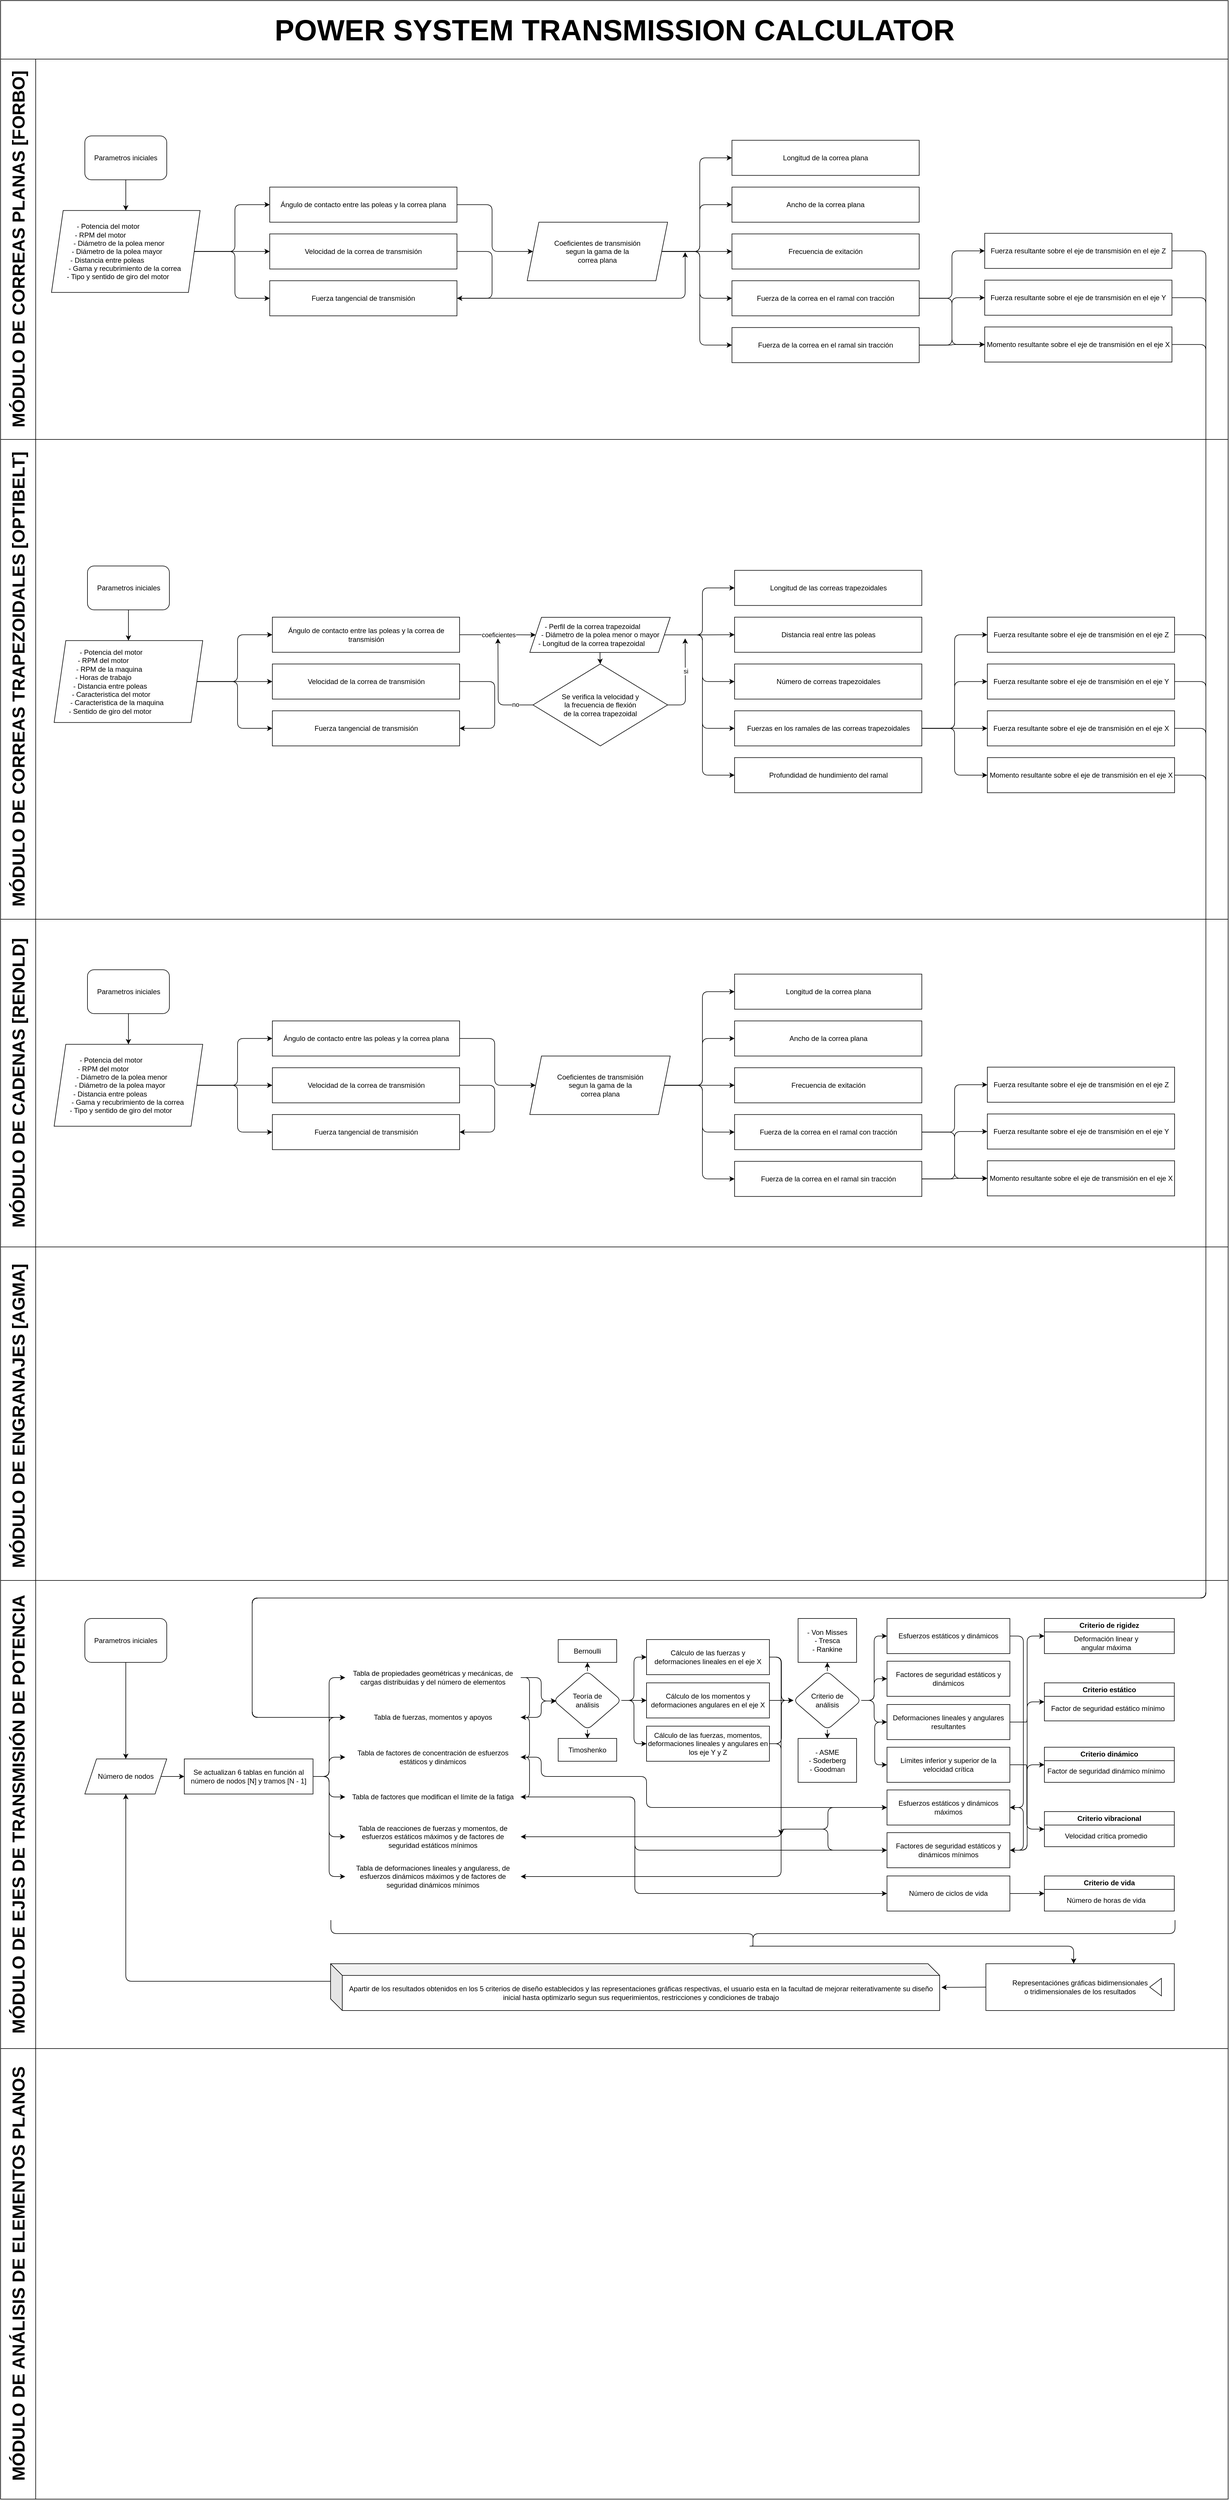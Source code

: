 <mxfile>
    <diagram id="_k8TURm8gIdta8wLQPci" name="Page-1">
        <mxGraphModel dx="1849" dy="1540" grid="1" gridSize="10" guides="1" tooltips="1" connect="1" arrows="1" fold="1" page="0" pageScale="1" pageWidth="583" pageHeight="413" math="0" shadow="0">
            <root>
                <mxCell id="0"/>
                <mxCell id="1" parent="0"/>
                <mxCell id="142" value="POWER SYSTEM TRANSMISSION CALCULATOR" style="swimlane;childLayout=stackLayout;resizeParent=1;resizeParentMax=0;horizontal=1;startSize=100;horizontalStack=0;html=1;fontSize=50;" parent="1" vertex="1">
                    <mxGeometry x="40" y="-280" width="2098" height="4270" as="geometry"/>
                </mxCell>
                <mxCell id="147" value="MÓDULO DE CORREAS PLANAS [FORBO]" style="swimlane;startSize=60;horizontal=0;html=1;fontSize=30;" parent="142" vertex="1">
                    <mxGeometry y="100" width="2098" height="650" as="geometry"/>
                </mxCell>
                <mxCell id="281" value="" style="group" vertex="1" connectable="0" parent="147">
                    <mxGeometry x="87" y="131.25" width="1915" height="387.5" as="geometry"/>
                </mxCell>
                <mxCell id="151" value="Parametros iniciales" style="rounded=1;whiteSpace=wrap;html=1;comic=0;" parent="281" vertex="1">
                    <mxGeometry x="57" width="140" height="75" as="geometry"/>
                </mxCell>
                <mxCell id="152" value="&lt;div style=&quot;&quot;&gt;&lt;span style=&quot;background-color: initial;&quot;&gt;- Potencia del motor&amp;nbsp; &amp;nbsp; &amp;nbsp; &amp;nbsp; &amp;nbsp; &amp;nbsp; &amp;nbsp; &amp;nbsp; &amp;nbsp;&amp;nbsp;&lt;/span&gt;&lt;/div&gt;&lt;div style=&quot;&quot;&gt;&lt;span style=&quot;background-color: initial;&quot;&gt;- RPM del motor&amp;nbsp; &amp;nbsp; &amp;nbsp; &amp;nbsp; &amp;nbsp; &amp;nbsp; &amp;nbsp; &amp;nbsp; &amp;nbsp; &amp;nbsp; &amp;nbsp; &amp;nbsp; &amp;nbsp;&amp;nbsp;&lt;/span&gt;&lt;/div&gt;&lt;div style=&quot;&quot;&gt;&lt;span style=&quot;background-color: initial;&quot;&gt;- Diámetro de la polea menor&amp;nbsp; &amp;nbsp; &amp;nbsp; &amp;nbsp;&lt;/span&gt;&lt;/div&gt;&lt;div style=&quot;&quot;&gt;&lt;span style=&quot;background-color: initial;&quot;&gt;- Diámetro de la polea mayor&amp;nbsp; &amp;nbsp; &amp;nbsp; &amp;nbsp; &amp;nbsp;&lt;/span&gt;&lt;/div&gt;&lt;div style=&quot;&quot;&gt;&lt;span style=&quot;background-color: initial;&quot;&gt;- Distancia entre poleas&amp;nbsp; &amp;nbsp; &amp;nbsp; &amp;nbsp; &amp;nbsp; &amp;nbsp; &amp;nbsp; &amp;nbsp; &amp;nbsp; &amp;nbsp;&lt;/span&gt;&lt;/div&gt;&lt;div style=&quot;&quot;&gt;- Gama y recubrimiento de la correa&amp;nbsp;&lt;/div&gt;&lt;div style=&quot;&quot;&gt;- Tipo y sentido de giro del motor&amp;nbsp; &amp;nbsp; &amp;nbsp; &amp;nbsp;&amp;nbsp;&lt;/div&gt;" style="shape=parallelogram;perimeter=parallelogramPerimeter;whiteSpace=wrap;html=1;fixedSize=1;align=center;" parent="281" vertex="1">
                    <mxGeometry y="127.5" width="254" height="140" as="geometry"/>
                </mxCell>
                <mxCell id="176" style="edgeStyle=none;html=1;entryX=0.5;entryY=0;entryDx=0;entryDy=0;" edge="1" parent="281" source="151" target="152">
                    <mxGeometry relative="1" as="geometry"/>
                </mxCell>
                <mxCell id="153" value="Ángulo de contacto entre las poleas y la correa plana" style="rounded=0;whiteSpace=wrap;html=1;" vertex="1" parent="281">
                    <mxGeometry x="373" y="87.5" width="320" height="60" as="geometry"/>
                </mxCell>
                <mxCell id="179" style="edgeStyle=orthogonalEdgeStyle;html=1;exitX=1;exitY=0.5;exitDx=0;exitDy=0;entryX=0;entryY=0.5;entryDx=0;entryDy=0;" edge="1" parent="281" source="152" target="153">
                    <mxGeometry relative="1" as="geometry"/>
                </mxCell>
                <mxCell id="154" value="Velocidad de la correa de transmisión" style="rounded=0;whiteSpace=wrap;html=1;" vertex="1" parent="281">
                    <mxGeometry x="373" y="167.5" width="320" height="60" as="geometry"/>
                </mxCell>
                <mxCell id="177" style="edgeStyle=none;html=1;exitX=1;exitY=0.5;exitDx=0;exitDy=0;entryX=0;entryY=0.5;entryDx=0;entryDy=0;" edge="1" parent="281" source="152" target="154">
                    <mxGeometry relative="1" as="geometry"/>
                </mxCell>
                <mxCell id="155" value="Fuerza tangencial de transmisión" style="rounded=0;whiteSpace=wrap;html=1;" vertex="1" parent="281">
                    <mxGeometry x="373" y="247.5" width="320" height="60" as="geometry"/>
                </mxCell>
                <mxCell id="180" style="edgeStyle=orthogonalEdgeStyle;html=1;exitX=1;exitY=0.5;exitDx=0;exitDy=0;entryX=0;entryY=0.5;entryDx=0;entryDy=0;" edge="1" parent="281" source="152" target="155">
                    <mxGeometry relative="1" as="geometry"/>
                </mxCell>
                <mxCell id="188" style="edgeStyle=orthogonalEdgeStyle;html=1;exitX=1;exitY=0.5;exitDx=0;exitDy=0;entryX=1;entryY=0.5;entryDx=0;entryDy=0;" edge="1" parent="281" source="154" target="155">
                    <mxGeometry relative="1" as="geometry">
                        <Array as="points">
                            <mxPoint x="753" y="197.5"/>
                            <mxPoint x="753" y="277.5"/>
                        </Array>
                    </mxGeometry>
                </mxCell>
                <mxCell id="157" value="Coeficientes de transmisión&lt;br&gt;segun la gama de la &lt;br&gt;correa plana" style="shape=parallelogram;perimeter=parallelogramPerimeter;whiteSpace=wrap;html=1;fixedSize=1;" vertex="1" parent="281">
                    <mxGeometry x="813" y="147.5" width="240" height="100" as="geometry"/>
                </mxCell>
                <mxCell id="187" style="edgeStyle=orthogonalEdgeStyle;html=1;exitX=1;exitY=0.5;exitDx=0;exitDy=0;entryX=0;entryY=0.5;entryDx=0;entryDy=0;" edge="1" parent="281" source="153" target="157">
                    <mxGeometry relative="1" as="geometry"/>
                </mxCell>
                <mxCell id="158" value="Longitud de la correa plana" style="rounded=0;whiteSpace=wrap;html=1;" vertex="1" parent="281">
                    <mxGeometry x="1163" y="7.5" width="320" height="60" as="geometry"/>
                </mxCell>
                <mxCell id="182" style="edgeStyle=orthogonalEdgeStyle;html=1;exitX=1;exitY=0.5;exitDx=0;exitDy=0;entryX=0;entryY=0.5;entryDx=0;entryDy=0;" edge="1" parent="281" source="157" target="158">
                    <mxGeometry relative="1" as="geometry"/>
                </mxCell>
                <mxCell id="159" value="Ancho de la correa plana" style="rounded=0;whiteSpace=wrap;html=1;" vertex="1" parent="281">
                    <mxGeometry x="1163" y="87.5" width="320" height="60" as="geometry"/>
                </mxCell>
                <mxCell id="184" style="edgeStyle=orthogonalEdgeStyle;html=1;exitX=1;exitY=0.5;exitDx=0;exitDy=0;entryX=0;entryY=0.5;entryDx=0;entryDy=0;" edge="1" parent="281" source="157" target="159">
                    <mxGeometry relative="1" as="geometry"/>
                </mxCell>
                <mxCell id="169" value="Frecuencia de exitación" style="rounded=0;whiteSpace=wrap;html=1;" vertex="1" parent="281">
                    <mxGeometry x="1163" y="167.5" width="320" height="60" as="geometry"/>
                </mxCell>
                <mxCell id="186" style="edgeStyle=orthogonalEdgeStyle;html=1;exitX=1;exitY=0.5;exitDx=0;exitDy=0;entryX=0;entryY=0.5;entryDx=0;entryDy=0;" edge="1" parent="281" source="157" target="169">
                    <mxGeometry relative="1" as="geometry"/>
                </mxCell>
                <mxCell id="170" value="Fuerza de la correa en el ramal con tracción" style="rounded=0;whiteSpace=wrap;html=1;" vertex="1" parent="281">
                    <mxGeometry x="1163" y="247.5" width="320" height="60" as="geometry"/>
                </mxCell>
                <mxCell id="185" style="edgeStyle=orthogonalEdgeStyle;html=1;exitX=1;exitY=0.5;exitDx=0;exitDy=0;entryX=0;entryY=0.5;entryDx=0;entryDy=0;" edge="1" parent="281" source="157" target="170">
                    <mxGeometry relative="1" as="geometry"/>
                </mxCell>
                <mxCell id="171" value="Fuerza de la correa en el ramal sin tracción" style="rounded=0;whiteSpace=wrap;html=1;" vertex="1" parent="281">
                    <mxGeometry x="1163" y="327.5" width="320" height="60" as="geometry"/>
                </mxCell>
                <mxCell id="183" style="edgeStyle=orthogonalEdgeStyle;html=1;exitX=1;exitY=0.5;exitDx=0;exitDy=0;entryX=0;entryY=0.5;entryDx=0;entryDy=0;" edge="1" parent="281" source="157" target="171">
                    <mxGeometry relative="1" as="geometry"/>
                </mxCell>
                <mxCell id="172" value="Fuerza resultante sobre el eje de transmisión en el eje Z" style="rounded=0;whiteSpace=wrap;html=1;" vertex="1" parent="281">
                    <mxGeometry x="1595" y="166.5" width="320" height="60" as="geometry"/>
                </mxCell>
                <mxCell id="190" style="edgeStyle=orthogonalEdgeStyle;html=1;exitX=1;exitY=0.5;exitDx=0;exitDy=0;entryX=0;entryY=0.5;entryDx=0;entryDy=0;" edge="1" parent="281" source="170" target="172">
                    <mxGeometry relative="1" as="geometry"/>
                </mxCell>
                <mxCell id="173" value="Fuerza resultante sobre el eje de transmisión en el eje Y" style="rounded=0;whiteSpace=wrap;html=1;" vertex="1" parent="281">
                    <mxGeometry x="1595" y="246.5" width="320" height="60" as="geometry"/>
                </mxCell>
                <mxCell id="191" style="edgeStyle=orthogonalEdgeStyle;html=1;exitX=1;exitY=0.5;exitDx=0;exitDy=0;entryX=0;entryY=0.5;entryDx=0;entryDy=0;" edge="1" parent="281" source="171" target="173">
                    <mxGeometry relative="1" as="geometry"/>
                </mxCell>
                <mxCell id="174" value="Momento resultante sobre el eje de transmisión en el eje X" style="rounded=0;whiteSpace=wrap;html=1;" vertex="1" parent="281">
                    <mxGeometry x="1595" y="326.5" width="320" height="60" as="geometry"/>
                </mxCell>
                <mxCell id="196" style="edgeStyle=orthogonalEdgeStyle;html=1;exitX=1;exitY=0.5;exitDx=0;exitDy=0;entryX=0;entryY=0.5;entryDx=0;entryDy=0;" edge="1" parent="281" source="170" target="174">
                    <mxGeometry relative="1" as="geometry"/>
                </mxCell>
                <mxCell id="197" style="edgeStyle=orthogonalEdgeStyle;html=1;exitX=1;exitY=0.5;exitDx=0;exitDy=0;entryX=0;entryY=0.5;entryDx=0;entryDy=0;" edge="1" parent="281" source="171" target="174">
                    <mxGeometry relative="1" as="geometry"/>
                </mxCell>
                <mxCell id="146" value="MÓDULO DE CORREAS TRAPEZOIDALES [OPTIBELT]" style="swimlane;startSize=60;horizontal=0;html=1;fontSize=30;" parent="142" vertex="1">
                    <mxGeometry y="750" width="2098" height="820" as="geometry"/>
                </mxCell>
                <mxCell id="232" value="Parametros iniciales" style="rounded=1;whiteSpace=wrap;html=1;comic=0;" vertex="1" parent="146">
                    <mxGeometry x="148.5" y="216.25" width="140" height="75" as="geometry"/>
                </mxCell>
                <mxCell id="233" value="&lt;div style=&quot;&quot;&gt;&lt;span style=&quot;background-color: initial;&quot;&gt;- Potencia del motor&amp;nbsp; &amp;nbsp; &amp;nbsp; &amp;nbsp; &amp;nbsp; &amp;nbsp; &amp;nbsp; &amp;nbsp; &amp;nbsp;&amp;nbsp;&lt;/span&gt;&lt;/div&gt;&lt;div style=&quot;&quot;&gt;&lt;span style=&quot;background-color: initial;&quot;&gt;- RPM del motor&amp;nbsp; &amp;nbsp; &amp;nbsp; &amp;nbsp; &amp;nbsp; &amp;nbsp; &amp;nbsp; &amp;nbsp; &amp;nbsp; &amp;nbsp; &amp;nbsp; &amp;nbsp; &amp;nbsp;&amp;nbsp;&lt;/span&gt;&lt;/div&gt;&lt;div style=&quot;&quot;&gt;&lt;span style=&quot;background-color: initial;&quot;&gt;- RPM de la maquina&amp;nbsp; &amp;nbsp; &amp;nbsp; &amp;nbsp; &amp;nbsp; &amp;nbsp; &amp;nbsp; &amp;nbsp; &amp;nbsp; &amp;nbsp;&amp;nbsp;&lt;/span&gt;&lt;/div&gt;&lt;div style=&quot;&quot;&gt;&lt;span style=&quot;background-color: initial;&quot;&gt;- Horas de trabajo&amp;nbsp; &amp;nbsp; &amp;nbsp; &amp;nbsp; &amp;nbsp; &amp;nbsp; &amp;nbsp; &amp;nbsp; &amp;nbsp; &amp;nbsp; &amp;nbsp; &amp;nbsp; &amp;nbsp;&amp;nbsp;&lt;/span&gt;&lt;/div&gt;&lt;div style=&quot;&quot;&gt;&lt;span style=&quot;background-color: initial;&quot;&gt;- Distancia entre poleas&amp;nbsp; &amp;nbsp; &amp;nbsp; &amp;nbsp; &amp;nbsp; &amp;nbsp; &amp;nbsp; &amp;nbsp; &amp;nbsp; &amp;nbsp;&lt;/span&gt;&lt;/div&gt;- Caracteristica del motor&lt;span style=&quot;background-color: initial;&quot;&gt;&amp;nbsp; &amp;nbsp; &amp;nbsp; &amp;nbsp; &amp;nbsp; &amp;nbsp; &amp;nbsp; &amp;nbsp; &amp;nbsp;&amp;nbsp;&lt;/span&gt;&lt;br&gt;&lt;div style=&quot;&quot;&gt;- Caracteristica de la maquina&amp;nbsp; &amp;nbsp; &amp;nbsp; &amp;nbsp; &amp;nbsp; &amp;nbsp;&amp;nbsp;&lt;/div&gt;&lt;div style=&quot;&quot;&gt;- Sentido de giro del motor&amp;nbsp; &amp;nbsp; &amp;nbsp; &amp;nbsp; &amp;nbsp; &amp;nbsp; &amp;nbsp; &amp;nbsp; &amp;nbsp; &amp;nbsp;&lt;/div&gt;" style="shape=parallelogram;perimeter=parallelogramPerimeter;whiteSpace=wrap;html=1;fixedSize=1;align=center;" vertex="1" parent="146">
                    <mxGeometry x="91.5" y="343.75" width="254" height="140" as="geometry"/>
                </mxCell>
                <mxCell id="234" style="edgeStyle=none;html=1;entryX=0.5;entryY=0;entryDx=0;entryDy=0;" edge="1" parent="146" source="232" target="233">
                    <mxGeometry relative="1" as="geometry"/>
                </mxCell>
                <mxCell id="235" value="Ángulo de contacto entre las poleas y la correa de transmisión" style="rounded=0;whiteSpace=wrap;html=1;" vertex="1" parent="146">
                    <mxGeometry x="464.5" y="303.75" width="320" height="60" as="geometry"/>
                </mxCell>
                <mxCell id="236" style="edgeStyle=orthogonalEdgeStyle;html=1;exitX=1;exitY=0.5;exitDx=0;exitDy=0;entryX=0;entryY=0.5;entryDx=0;entryDy=0;" edge="1" parent="146" source="233" target="235">
                    <mxGeometry relative="1" as="geometry"/>
                </mxCell>
                <mxCell id="237" value="Velocidad de la correa de transmisión" style="rounded=0;whiteSpace=wrap;html=1;" vertex="1" parent="146">
                    <mxGeometry x="464.5" y="383.75" width="320" height="60" as="geometry"/>
                </mxCell>
                <mxCell id="238" style="edgeStyle=none;html=1;exitX=1;exitY=0.5;exitDx=0;exitDy=0;entryX=0;entryY=0.5;entryDx=0;entryDy=0;" edge="1" parent="146" source="233" target="237">
                    <mxGeometry relative="1" as="geometry"/>
                </mxCell>
                <mxCell id="239" value="Fuerza tangencial de transmisión" style="rounded=0;whiteSpace=wrap;html=1;" vertex="1" parent="146">
                    <mxGeometry x="464.5" y="463.75" width="320" height="60" as="geometry"/>
                </mxCell>
                <mxCell id="240" style="edgeStyle=orthogonalEdgeStyle;html=1;exitX=1;exitY=0.5;exitDx=0;exitDy=0;entryX=0;entryY=0.5;entryDx=0;entryDy=0;" edge="1" parent="146" source="233" target="239">
                    <mxGeometry relative="1" as="geometry"/>
                </mxCell>
                <mxCell id="241" style="edgeStyle=orthogonalEdgeStyle;html=1;exitX=1;exitY=0.5;exitDx=0;exitDy=0;entryX=1;entryY=0.5;entryDx=0;entryDy=0;" edge="1" parent="146" source="237" target="239">
                    <mxGeometry relative="1" as="geometry">
                        <Array as="points">
                            <mxPoint x="844.5" y="413.75"/>
                            <mxPoint x="844.5" y="493.75"/>
                        </Array>
                    </mxGeometry>
                </mxCell>
                <mxCell id="268" style="edgeStyle=orthogonalEdgeStyle;html=1;" edge="1" parent="146" source="242" target="267">
                    <mxGeometry relative="1" as="geometry"/>
                </mxCell>
                <mxCell id="242" value="- Perfil de la correa trapezoidal&amp;nbsp; &amp;nbsp; &amp;nbsp; &amp;nbsp;&amp;nbsp;&lt;br&gt;- Diámetro de la polea menor o mayor&lt;br&gt;- Longitud de la correa trapezoidal&amp;nbsp; &amp;nbsp; &amp;nbsp; &amp;nbsp; &amp;nbsp;" style="shape=parallelogram;perimeter=parallelogramPerimeter;whiteSpace=wrap;html=1;fixedSize=1;" vertex="1" parent="146">
                    <mxGeometry x="904.5" y="304" width="240" height="60" as="geometry"/>
                </mxCell>
                <mxCell id="243" style="edgeStyle=orthogonalEdgeStyle;html=1;exitX=1;exitY=0.5;exitDx=0;exitDy=0;entryX=0;entryY=0.5;entryDx=0;entryDy=0;" edge="1" parent="146" source="235" target="242">
                    <mxGeometry relative="1" as="geometry"/>
                </mxCell>
                <mxCell id="263" value="coeficientes" style="edgeLabel;html=1;align=center;verticalAlign=middle;resizable=0;points=[];" vertex="1" connectable="0" parent="243">
                    <mxGeometry x="-0.154" relative="1" as="geometry">
                        <mxPoint x="11" as="offset"/>
                    </mxGeometry>
                </mxCell>
                <mxCell id="244" value="Longitud de las correas trapezoidales" style="rounded=0;whiteSpace=wrap;html=1;" vertex="1" parent="146">
                    <mxGeometry x="1254.5" y="223.75" width="320" height="60" as="geometry"/>
                </mxCell>
                <mxCell id="245" style="edgeStyle=orthogonalEdgeStyle;html=1;exitX=1;exitY=0.5;exitDx=0;exitDy=0;entryX=0;entryY=0.5;entryDx=0;entryDy=0;" edge="1" parent="146" source="242" target="244">
                    <mxGeometry relative="1" as="geometry"/>
                </mxCell>
                <mxCell id="246" value="Distancia real entre las poleas" style="rounded=0;whiteSpace=wrap;html=1;" vertex="1" parent="146">
                    <mxGeometry x="1254.5" y="303.75" width="320" height="60" as="geometry"/>
                </mxCell>
                <mxCell id="247" style="edgeStyle=orthogonalEdgeStyle;html=1;exitX=1;exitY=0.5;exitDx=0;exitDy=0;entryX=0;entryY=0.5;entryDx=0;entryDy=0;" edge="1" parent="146" source="242" target="246">
                    <mxGeometry relative="1" as="geometry"/>
                </mxCell>
                <mxCell id="248" value="Número de correas trapezoidales" style="rounded=0;whiteSpace=wrap;html=1;" vertex="1" parent="146">
                    <mxGeometry x="1254.5" y="383.75" width="320" height="60" as="geometry"/>
                </mxCell>
                <mxCell id="249" style="edgeStyle=orthogonalEdgeStyle;html=1;exitX=1;exitY=0.5;exitDx=0;exitDy=0;entryX=0;entryY=0.5;entryDx=0;entryDy=0;" edge="1" parent="146" source="242" target="248">
                    <mxGeometry relative="1" as="geometry"/>
                </mxCell>
                <mxCell id="250" style="edgeStyle=orthogonalEdgeStyle;html=1;exitX=1;exitY=0.5;exitDx=0;exitDy=0;entryX=0;entryY=0.5;entryDx=0;entryDy=0;" edge="1" parent="146" source="251" target="260">
                    <mxGeometry relative="1" as="geometry"/>
                </mxCell>
                <mxCell id="275" style="edgeStyle=orthogonalEdgeStyle;html=1;entryX=0;entryY=0.5;entryDx=0;entryDy=0;" edge="1" parent="146" source="251" target="258">
                    <mxGeometry relative="1" as="geometry"/>
                </mxCell>
                <mxCell id="276" style="edgeStyle=orthogonalEdgeStyle;html=1;entryX=0;entryY=0.5;entryDx=0;entryDy=0;" edge="1" parent="146" source="251" target="274">
                    <mxGeometry relative="1" as="geometry"/>
                </mxCell>
                <mxCell id="251" value="Fuerzas en los ramales de las correas trapezoidales" style="rounded=0;whiteSpace=wrap;html=1;" vertex="1" parent="146">
                    <mxGeometry x="1254.5" y="463.75" width="320" height="60" as="geometry"/>
                </mxCell>
                <mxCell id="252" style="edgeStyle=orthogonalEdgeStyle;html=1;exitX=1;exitY=0.5;exitDx=0;exitDy=0;entryX=0;entryY=0.5;entryDx=0;entryDy=0;" edge="1" parent="146" source="242" target="251">
                    <mxGeometry relative="1" as="geometry"/>
                </mxCell>
                <mxCell id="254" value="Profundidad de hundimiento del ramal" style="rounded=0;whiteSpace=wrap;html=1;" vertex="1" parent="146">
                    <mxGeometry x="1254.5" y="543.75" width="320" height="60" as="geometry"/>
                </mxCell>
                <mxCell id="255" style="edgeStyle=orthogonalEdgeStyle;html=1;exitX=1;exitY=0.5;exitDx=0;exitDy=0;entryX=0;entryY=0.5;entryDx=0;entryDy=0;" edge="1" parent="146" source="242" target="254">
                    <mxGeometry relative="1" as="geometry"/>
                </mxCell>
                <mxCell id="256" value="Fuerza resultante sobre el eje de transmisión en el eje Z" style="rounded=0;whiteSpace=wrap;html=1;" vertex="1" parent="146">
                    <mxGeometry x="1686.5" y="303.75" width="320" height="60" as="geometry"/>
                </mxCell>
                <mxCell id="257" style="edgeStyle=orthogonalEdgeStyle;html=1;exitX=1;exitY=0.5;exitDx=0;exitDy=0;entryX=0;entryY=0.5;entryDx=0;entryDy=0;" edge="1" parent="146" source="251" target="256">
                    <mxGeometry relative="1" as="geometry"/>
                </mxCell>
                <mxCell id="258" value="Fuerza resultante sobre el eje de transmisión en el eje Y" style="rounded=0;whiteSpace=wrap;html=1;" vertex="1" parent="146">
                    <mxGeometry x="1686.5" y="383.75" width="320" height="60" as="geometry"/>
                </mxCell>
                <mxCell id="260" value="Fuerza resultante sobre el eje de transmisión en el eje X" style="rounded=0;whiteSpace=wrap;html=1;" vertex="1" parent="146">
                    <mxGeometry x="1686.5" y="463.75" width="320" height="60" as="geometry"/>
                </mxCell>
                <mxCell id="267" value="Se verifica la velocidad y&lt;br&gt;la frecuencia de flexión &lt;br&gt;de la correa trapezoidal" style="rhombus;whiteSpace=wrap;html=1;" vertex="1" parent="146">
                    <mxGeometry x="910" y="383.75" width="230" height="140" as="geometry"/>
                </mxCell>
                <mxCell id="274" value="Momento resultante sobre el eje de transmisión en el eje X" style="rounded=0;whiteSpace=wrap;html=1;" vertex="1" parent="146">
                    <mxGeometry x="1686.5" y="543.75" width="320" height="60" as="geometry"/>
                </mxCell>
                <mxCell id="145" value="MÓDULO DE CADENAS [RENOLD]" style="swimlane;startSize=60;horizontal=0;html=1;fontSize=30;" parent="142" vertex="1">
                    <mxGeometry y="1570" width="2098" height="560" as="geometry"/>
                </mxCell>
                <mxCell id="282" value="" style="group" vertex="1" connectable="0" parent="145">
                    <mxGeometry x="91.5" y="86.25" width="1915" height="387.5" as="geometry"/>
                </mxCell>
                <mxCell id="283" value="Parametros iniciales" style="rounded=1;whiteSpace=wrap;html=1;comic=0;" vertex="1" parent="282">
                    <mxGeometry x="57" width="140" height="75" as="geometry"/>
                </mxCell>
                <mxCell id="284" value="&lt;div style=&quot;&quot;&gt;&lt;span style=&quot;background-color: initial;&quot;&gt;- Potencia del motor&amp;nbsp; &amp;nbsp; &amp;nbsp; &amp;nbsp; &amp;nbsp; &amp;nbsp; &amp;nbsp; &amp;nbsp; &amp;nbsp;&amp;nbsp;&lt;/span&gt;&lt;/div&gt;&lt;div style=&quot;&quot;&gt;&lt;span style=&quot;background-color: initial;&quot;&gt;- RPM del motor&amp;nbsp; &amp;nbsp; &amp;nbsp; &amp;nbsp; &amp;nbsp; &amp;nbsp; &amp;nbsp; &amp;nbsp; &amp;nbsp; &amp;nbsp; &amp;nbsp; &amp;nbsp; &amp;nbsp;&amp;nbsp;&lt;/span&gt;&lt;/div&gt;&lt;div style=&quot;&quot;&gt;&lt;span style=&quot;background-color: initial;&quot;&gt;- Diámetro de la polea menor&amp;nbsp; &amp;nbsp; &amp;nbsp; &amp;nbsp;&lt;/span&gt;&lt;/div&gt;&lt;div style=&quot;&quot;&gt;&lt;span style=&quot;background-color: initial;&quot;&gt;- Diámetro de la polea mayor&amp;nbsp; &amp;nbsp; &amp;nbsp; &amp;nbsp; &amp;nbsp;&lt;/span&gt;&lt;/div&gt;&lt;div style=&quot;&quot;&gt;&lt;span style=&quot;background-color: initial;&quot;&gt;- Distancia entre poleas&amp;nbsp; &amp;nbsp; &amp;nbsp; &amp;nbsp; &amp;nbsp; &amp;nbsp; &amp;nbsp; &amp;nbsp; &amp;nbsp; &amp;nbsp;&lt;/span&gt;&lt;/div&gt;&lt;div style=&quot;&quot;&gt;- Gama y recubrimiento de la correa&amp;nbsp;&lt;/div&gt;&lt;div style=&quot;&quot;&gt;- Tipo y sentido de giro del motor&amp;nbsp; &amp;nbsp; &amp;nbsp; &amp;nbsp;&amp;nbsp;&lt;/div&gt;" style="shape=parallelogram;perimeter=parallelogramPerimeter;whiteSpace=wrap;html=1;fixedSize=1;align=center;" vertex="1" parent="282">
                    <mxGeometry y="127.5" width="254" height="140" as="geometry"/>
                </mxCell>
                <mxCell id="285" style="edgeStyle=none;html=1;entryX=0.5;entryY=0;entryDx=0;entryDy=0;" edge="1" parent="282" source="283" target="284">
                    <mxGeometry relative="1" as="geometry"/>
                </mxCell>
                <mxCell id="286" value="Ángulo de contacto entre las poleas y la correa plana" style="rounded=0;whiteSpace=wrap;html=1;" vertex="1" parent="282">
                    <mxGeometry x="373" y="87.5" width="320" height="60" as="geometry"/>
                </mxCell>
                <mxCell id="287" style="edgeStyle=orthogonalEdgeStyle;html=1;exitX=1;exitY=0.5;exitDx=0;exitDy=0;entryX=0;entryY=0.5;entryDx=0;entryDy=0;" edge="1" parent="282" source="284" target="286">
                    <mxGeometry relative="1" as="geometry"/>
                </mxCell>
                <mxCell id="288" value="Velocidad de la correa de transmisión" style="rounded=0;whiteSpace=wrap;html=1;" vertex="1" parent="282">
                    <mxGeometry x="373" y="167.5" width="320" height="60" as="geometry"/>
                </mxCell>
                <mxCell id="289" style="edgeStyle=none;html=1;exitX=1;exitY=0.5;exitDx=0;exitDy=0;entryX=0;entryY=0.5;entryDx=0;entryDy=0;" edge="1" parent="282" source="284" target="288">
                    <mxGeometry relative="1" as="geometry"/>
                </mxCell>
                <mxCell id="290" value="Fuerza tangencial de transmisión" style="rounded=0;whiteSpace=wrap;html=1;" vertex="1" parent="282">
                    <mxGeometry x="373" y="247.5" width="320" height="60" as="geometry"/>
                </mxCell>
                <mxCell id="291" style="edgeStyle=orthogonalEdgeStyle;html=1;exitX=1;exitY=0.5;exitDx=0;exitDy=0;entryX=0;entryY=0.5;entryDx=0;entryDy=0;" edge="1" parent="282" source="284" target="290">
                    <mxGeometry relative="1" as="geometry"/>
                </mxCell>
                <mxCell id="292" style="edgeStyle=orthogonalEdgeStyle;html=1;exitX=1;exitY=0.5;exitDx=0;exitDy=0;entryX=1;entryY=0.5;entryDx=0;entryDy=0;" edge="1" parent="282" source="288" target="290">
                    <mxGeometry relative="1" as="geometry">
                        <Array as="points">
                            <mxPoint x="753" y="197.5"/>
                            <mxPoint x="753" y="277.5"/>
                        </Array>
                    </mxGeometry>
                </mxCell>
                <mxCell id="293" value="Coeficientes de transmisión&lt;br&gt;segun la gama de la &lt;br&gt;correa plana" style="shape=parallelogram;perimeter=parallelogramPerimeter;whiteSpace=wrap;html=1;fixedSize=1;" vertex="1" parent="282">
                    <mxGeometry x="813" y="147.5" width="240" height="100" as="geometry"/>
                </mxCell>
                <mxCell id="294" style="edgeStyle=orthogonalEdgeStyle;html=1;exitX=1;exitY=0.5;exitDx=0;exitDy=0;entryX=0;entryY=0.5;entryDx=0;entryDy=0;" edge="1" parent="282" source="286" target="293">
                    <mxGeometry relative="1" as="geometry"/>
                </mxCell>
                <mxCell id="295" value="Longitud de la correa plana" style="rounded=0;whiteSpace=wrap;html=1;" vertex="1" parent="282">
                    <mxGeometry x="1163" y="7.5" width="320" height="60" as="geometry"/>
                </mxCell>
                <mxCell id="296" style="edgeStyle=orthogonalEdgeStyle;html=1;exitX=1;exitY=0.5;exitDx=0;exitDy=0;entryX=0;entryY=0.5;entryDx=0;entryDy=0;" edge="1" parent="282" source="293" target="295">
                    <mxGeometry relative="1" as="geometry"/>
                </mxCell>
                <mxCell id="297" value="Ancho de la correa plana" style="rounded=0;whiteSpace=wrap;html=1;" vertex="1" parent="282">
                    <mxGeometry x="1163" y="87.5" width="320" height="60" as="geometry"/>
                </mxCell>
                <mxCell id="298" style="edgeStyle=orthogonalEdgeStyle;html=1;exitX=1;exitY=0.5;exitDx=0;exitDy=0;entryX=0;entryY=0.5;entryDx=0;entryDy=0;" edge="1" parent="282" source="293" target="297">
                    <mxGeometry relative="1" as="geometry"/>
                </mxCell>
                <mxCell id="299" value="Frecuencia de exitación" style="rounded=0;whiteSpace=wrap;html=1;" vertex="1" parent="282">
                    <mxGeometry x="1163" y="167.5" width="320" height="60" as="geometry"/>
                </mxCell>
                <mxCell id="300" style="edgeStyle=orthogonalEdgeStyle;html=1;exitX=1;exitY=0.5;exitDx=0;exitDy=0;entryX=0;entryY=0.5;entryDx=0;entryDy=0;" edge="1" parent="282" source="293" target="299">
                    <mxGeometry relative="1" as="geometry"/>
                </mxCell>
                <mxCell id="301" value="Fuerza de la correa en el ramal con tracción" style="rounded=0;whiteSpace=wrap;html=1;" vertex="1" parent="282">
                    <mxGeometry x="1163" y="247.5" width="320" height="60" as="geometry"/>
                </mxCell>
                <mxCell id="302" style="edgeStyle=orthogonalEdgeStyle;html=1;exitX=1;exitY=0.5;exitDx=0;exitDy=0;entryX=0;entryY=0.5;entryDx=0;entryDy=0;" edge="1" parent="282" source="293" target="301">
                    <mxGeometry relative="1" as="geometry"/>
                </mxCell>
                <mxCell id="303" value="Fuerza de la correa en el ramal sin tracción" style="rounded=0;whiteSpace=wrap;html=1;" vertex="1" parent="282">
                    <mxGeometry x="1163" y="327.5" width="320" height="60" as="geometry"/>
                </mxCell>
                <mxCell id="304" style="edgeStyle=orthogonalEdgeStyle;html=1;exitX=1;exitY=0.5;exitDx=0;exitDy=0;entryX=0;entryY=0.5;entryDx=0;entryDy=0;" edge="1" parent="282" source="293" target="303">
                    <mxGeometry relative="1" as="geometry"/>
                </mxCell>
                <mxCell id="305" value="Fuerza resultante sobre el eje de transmisión en el eje Z" style="rounded=0;whiteSpace=wrap;html=1;" vertex="1" parent="282">
                    <mxGeometry x="1595" y="166.5" width="320" height="60" as="geometry"/>
                </mxCell>
                <mxCell id="306" style="edgeStyle=orthogonalEdgeStyle;html=1;exitX=1;exitY=0.5;exitDx=0;exitDy=0;entryX=0;entryY=0.5;entryDx=0;entryDy=0;" edge="1" parent="282" source="301" target="305">
                    <mxGeometry relative="1" as="geometry"/>
                </mxCell>
                <mxCell id="307" value="Fuerza resultante sobre el eje de transmisión en el eje Y" style="rounded=0;whiteSpace=wrap;html=1;" vertex="1" parent="282">
                    <mxGeometry x="1595" y="246.5" width="320" height="60" as="geometry"/>
                </mxCell>
                <mxCell id="308" style="edgeStyle=orthogonalEdgeStyle;html=1;exitX=1;exitY=0.5;exitDx=0;exitDy=0;entryX=0;entryY=0.5;entryDx=0;entryDy=0;" edge="1" parent="282" source="303" target="307">
                    <mxGeometry relative="1" as="geometry"/>
                </mxCell>
                <mxCell id="309" value="Momento resultante sobre el eje de transmisión en el eje X" style="rounded=0;whiteSpace=wrap;html=1;" vertex="1" parent="282">
                    <mxGeometry x="1595" y="326.5" width="320" height="60" as="geometry"/>
                </mxCell>
                <mxCell id="310" style="edgeStyle=orthogonalEdgeStyle;html=1;exitX=1;exitY=0.5;exitDx=0;exitDy=0;entryX=0;entryY=0.5;entryDx=0;entryDy=0;" edge="1" parent="282" source="301" target="309">
                    <mxGeometry relative="1" as="geometry"/>
                </mxCell>
                <mxCell id="311" style="edgeStyle=orthogonalEdgeStyle;html=1;exitX=1;exitY=0.5;exitDx=0;exitDy=0;entryX=0;entryY=0.5;entryDx=0;entryDy=0;" edge="1" parent="282" source="303" target="309">
                    <mxGeometry relative="1" as="geometry"/>
                </mxCell>
                <mxCell id="144" value="MÓDULO DE ENGRANAJES [AGMA]&amp;nbsp;" style="swimlane;startSize=60;horizontal=0;html=1;fontSize=30;" parent="142" vertex="1">
                    <mxGeometry y="2130" width="2098" height="570" as="geometry"/>
                </mxCell>
                <mxCell id="143" value="MÓDULO DE EJES DE TRANSMISIÓN DE POTENCIA" style="swimlane;startSize=60;horizontal=0;html=1;fontSize=30;" parent="142" vertex="1">
                    <mxGeometry y="2700" width="2098" height="800" as="geometry"/>
                </mxCell>
                <mxCell id="2" value="Parametros iniciales" style="rounded=1;whiteSpace=wrap;html=1;comic=0;" parent="143" vertex="1">
                    <mxGeometry x="144" y="65" width="140" height="75" as="geometry"/>
                </mxCell>
                <mxCell id="3" value="Número de nodos" style="shape=parallelogram;perimeter=parallelogramPerimeter;whiteSpace=wrap;html=1;fixedSize=1;" parent="143" vertex="1">
                    <mxGeometry x="144" y="305" width="140" height="60" as="geometry"/>
                </mxCell>
                <mxCell id="19" style="edgeStyle=orthogonalEdgeStyle;html=1;exitX=0.5;exitY=1;exitDx=0;exitDy=0;entryX=0.5;entryY=0;entryDx=0;entryDy=0;strokeColor=default;" parent="143" source="2" target="3" edge="1">
                    <mxGeometry relative="1" as="geometry"/>
                </mxCell>
                <mxCell id="4" value="Se actualizan 6 tablas en función al número de nodos [N] y tramos [N - 1]" style="rounded=0;whiteSpace=wrap;html=1;" parent="143" vertex="1">
                    <mxGeometry x="314" y="305" width="220" height="60" as="geometry"/>
                </mxCell>
                <mxCell id="20" style="edgeStyle=orthogonalEdgeStyle;html=1;exitX=1;exitY=0.5;exitDx=0;exitDy=0;entryX=0;entryY=0.5;entryDx=0;entryDy=0;strokeColor=default;" parent="143" source="3" target="4" edge="1">
                    <mxGeometry relative="1" as="geometry"/>
                </mxCell>
                <mxCell id="5" value="Tabla de propiedades geométricas y mecánicas, de cargas distribuidas y del número de elementos" style="text;html=1;strokeColor=none;fillColor=none;align=center;verticalAlign=middle;whiteSpace=wrap;rounded=0;comic=0;" parent="143" vertex="1">
                    <mxGeometry x="589" y="141" width="300" height="50" as="geometry"/>
                </mxCell>
                <mxCell id="14" style="edgeStyle=orthogonalEdgeStyle;html=1;exitX=1;exitY=0.5;exitDx=0;exitDy=0;entryX=0;entryY=0.5;entryDx=0;entryDy=0;strokeColor=default;" parent="143" source="4" target="5" edge="1">
                    <mxGeometry relative="1" as="geometry"/>
                </mxCell>
                <mxCell id="6" value="Tabla de fuerzas, momentos y apoyos&lt;br&gt;" style="text;html=1;strokeColor=none;fillColor=none;align=center;verticalAlign=middle;whiteSpace=wrap;rounded=0;comic=0;" parent="143" vertex="1">
                    <mxGeometry x="589" y="209" width="300" height="50" as="geometry"/>
                </mxCell>
                <mxCell id="15" style="edgeStyle=orthogonalEdgeStyle;html=1;exitX=1;exitY=0.5;exitDx=0;exitDy=0;entryX=0;entryY=0.5;entryDx=0;entryDy=0;strokeColor=default;" parent="143" source="4" target="6" edge="1">
                    <mxGeometry relative="1" as="geometry"/>
                </mxCell>
                <mxCell id="22" style="edgeStyle=orthogonalEdgeStyle;html=1;exitX=1;exitY=0.5;exitDx=0;exitDy=0;entryX=1;entryY=0.5;entryDx=0;entryDy=0;strokeColor=default;" parent="143" source="5" target="6" edge="1">
                    <mxGeometry relative="1" as="geometry">
                        <Array as="points">
                            <mxPoint x="904" y="166"/>
                            <mxPoint x="904" y="234"/>
                        </Array>
                    </mxGeometry>
                </mxCell>
                <mxCell id="7" value="Tabla de factores de concentración de esfuerzos estáticos y dinámicos" style="text;html=1;strokeColor=none;fillColor=none;align=center;verticalAlign=middle;whiteSpace=wrap;rounded=0;comic=0;" parent="143" vertex="1">
                    <mxGeometry x="589" y="277" width="300" height="50" as="geometry"/>
                </mxCell>
                <mxCell id="16" style="edgeStyle=orthogonalEdgeStyle;html=1;exitX=1;exitY=0.5;exitDx=0;exitDy=0;entryX=0;entryY=0.5;entryDx=0;entryDy=0;strokeColor=default;" parent="143" source="4" target="7" edge="1">
                    <mxGeometry relative="1" as="geometry"/>
                </mxCell>
                <mxCell id="23" style="edgeStyle=orthogonalEdgeStyle;html=1;exitX=1;exitY=0.5;exitDx=0;exitDy=0;entryX=1;entryY=0.5;entryDx=0;entryDy=0;strokeColor=default;" parent="143" source="6" target="7" edge="1">
                    <mxGeometry relative="1" as="geometry">
                        <Array as="points">
                            <mxPoint x="904" y="234"/>
                            <mxPoint x="904" y="302"/>
                        </Array>
                    </mxGeometry>
                </mxCell>
                <mxCell id="8" value="Tabla de factores que modifican el límite de la fatiga" style="text;html=1;strokeColor=none;fillColor=none;align=center;verticalAlign=middle;whiteSpace=wrap;rounded=0;comic=0;" parent="143" vertex="1">
                    <mxGeometry x="589" y="345" width="300" height="50" as="geometry"/>
                </mxCell>
                <mxCell id="13" style="edgeStyle=orthogonalEdgeStyle;html=1;exitX=1;exitY=0.5;exitDx=0;exitDy=0;entryX=0;entryY=0.5;entryDx=0;entryDy=0;strokeColor=default;" parent="143" source="4" target="8" edge="1">
                    <mxGeometry relative="1" as="geometry"/>
                </mxCell>
                <mxCell id="27" style="edgeStyle=orthogonalEdgeStyle;html=1;exitX=1;exitY=0.5;exitDx=0;exitDy=0;entryX=1;entryY=0.5;entryDx=0;entryDy=0;strokeColor=default;" parent="143" source="7" target="8" edge="1">
                    <mxGeometry relative="1" as="geometry">
                        <Array as="points">
                            <mxPoint x="904" y="302"/>
                            <mxPoint x="904" y="370"/>
                        </Array>
                    </mxGeometry>
                </mxCell>
                <mxCell id="9" value="Tabla de reacciones de fuerzas y momentos, de esfuerzos estáticos máximos y de factores de seguridad estáticos mínimos" style="text;html=1;strokeColor=none;fillColor=none;align=center;verticalAlign=middle;whiteSpace=wrap;rounded=0;comic=0;" parent="143" vertex="1">
                    <mxGeometry x="589" y="413" width="300" height="50" as="geometry"/>
                </mxCell>
                <mxCell id="17" style="edgeStyle=orthogonalEdgeStyle;html=1;exitX=1;exitY=0.5;exitDx=0;exitDy=0;entryX=0;entryY=0.5;entryDx=0;entryDy=0;strokeColor=default;" parent="143" source="4" target="9" edge="1">
                    <mxGeometry relative="1" as="geometry"/>
                </mxCell>
                <mxCell id="10" value="Tabla de deformaciones lineales y angularess, de esfuerzos dinámicos máximos y de factores de seguridad dinámicos mínimos" style="text;html=1;strokeColor=none;fillColor=none;align=center;verticalAlign=middle;whiteSpace=wrap;rounded=0;comic=0;" parent="143" vertex="1">
                    <mxGeometry x="589" y="481" width="300" height="50" as="geometry"/>
                </mxCell>
                <mxCell id="18" style="edgeStyle=orthogonalEdgeStyle;html=1;exitX=1;exitY=0.5;exitDx=0;exitDy=0;entryX=0;entryY=0.5;entryDx=0;entryDy=0;strokeColor=default;" parent="143" source="4" target="10" edge="1">
                    <mxGeometry relative="1" as="geometry"/>
                </mxCell>
                <mxCell id="28" value="Teoría de&lt;br&gt;análisis" style="rhombus;whiteSpace=wrap;html=1;rounded=1;comic=0;" parent="143" vertex="1">
                    <mxGeometry x="945" y="155" width="116" height="100" as="geometry"/>
                </mxCell>
                <mxCell id="57" style="edgeStyle=orthogonalEdgeStyle;html=1;exitX=1;exitY=0.5;exitDx=0;exitDy=0;entryX=0.043;entryY=0.51;entryDx=0;entryDy=0;entryPerimeter=0;" parent="143" source="5" target="28" edge="1">
                    <mxGeometry relative="1" as="geometry">
                        <Array as="points">
                            <mxPoint x="924" y="166"/>
                            <mxPoint x="924" y="206"/>
                        </Array>
                    </mxGeometry>
                </mxCell>
                <mxCell id="58" style="edgeStyle=orthogonalEdgeStyle;html=1;exitX=1;exitY=0.5;exitDx=0;exitDy=0;entryX=0.039;entryY=0.51;entryDx=0;entryDy=0;entryPerimeter=0;" parent="143" source="6" target="28" edge="1">
                    <mxGeometry relative="1" as="geometry">
                        <Array as="points">
                            <mxPoint x="924" y="234"/>
                            <mxPoint x="924" y="206"/>
                        </Array>
                    </mxGeometry>
                </mxCell>
                <mxCell id="34" value="Bernoulli" style="rounded=0;whiteSpace=wrap;html=1;comic=0;" parent="143" vertex="1">
                    <mxGeometry x="953" y="101" width="100" height="39" as="geometry"/>
                </mxCell>
                <mxCell id="52" style="edgeStyle=orthogonalEdgeStyle;html=1;exitX=0.5;exitY=0;exitDx=0;exitDy=0;entryX=0.5;entryY=1;entryDx=0;entryDy=0;" parent="143" source="28" target="34" edge="1">
                    <mxGeometry relative="1" as="geometry"/>
                </mxCell>
                <mxCell id="35" value="Timoshenko" style="rounded=0;whiteSpace=wrap;html=1;comic=0;" parent="143" vertex="1">
                    <mxGeometry x="953" y="270" width="100" height="39" as="geometry"/>
                </mxCell>
                <mxCell id="36" style="edgeStyle=orthogonalEdgeStyle;html=1;exitX=0.5;exitY=1;exitDx=0;exitDy=0;entryX=0.5;entryY=0;entryDx=0;entryDy=0;strokeColor=default;" parent="143" source="28" target="35" edge="1">
                    <mxGeometry relative="1" as="geometry"/>
                </mxCell>
                <mxCell id="82" style="edgeStyle=orthogonalEdgeStyle;html=1;exitX=1;exitY=0.5;exitDx=0;exitDy=0;entryX=1;entryY=0.5;entryDx=0;entryDy=0;jumpStyle=arc;jumpSize=20;" parent="143" source="54" target="9" edge="1">
                    <mxGeometry relative="1" as="geometry">
                        <Array as="points">
                            <mxPoint x="1334" y="131"/>
                            <mxPoint x="1334" y="438"/>
                        </Array>
                    </mxGeometry>
                </mxCell>
                <mxCell id="54" value="Cálculo de las fuerzas y deformaciones lineales en el eje X" style="rounded=0;whiteSpace=wrap;html=1;" parent="143" vertex="1">
                    <mxGeometry x="1104" y="101" width="210" height="60" as="geometry"/>
                </mxCell>
                <mxCell id="60" style="edgeStyle=orthogonalEdgeStyle;html=1;exitX=1;exitY=0.5;exitDx=0;exitDy=0;entryX=0;entryY=0.5;entryDx=0;entryDy=0;" parent="143" source="28" target="54" edge="1">
                    <mxGeometry relative="1" as="geometry"/>
                </mxCell>
                <mxCell id="55" value="Cálculo de los momentos y deformaciones angulares en el eje X" style="rounded=0;whiteSpace=wrap;html=1;" parent="143" vertex="1">
                    <mxGeometry x="1104" y="175" width="210" height="60" as="geometry"/>
                </mxCell>
                <mxCell id="59" style="edgeStyle=orthogonalEdgeStyle;html=1;exitX=1;exitY=0.5;exitDx=0;exitDy=0;entryX=0;entryY=0.5;entryDx=0;entryDy=0;" parent="143" source="28" target="55" edge="1">
                    <mxGeometry relative="1" as="geometry"/>
                </mxCell>
                <mxCell id="83" style="edgeStyle=orthogonalEdgeStyle;html=1;exitX=1;exitY=0.5;exitDx=0;exitDy=0;entryX=1;entryY=0.5;entryDx=0;entryDy=0;jumpStyle=arc;jumpSize=20;" parent="143" source="56" target="10" edge="1">
                    <mxGeometry relative="1" as="geometry">
                        <Array as="points">
                            <mxPoint x="1334" y="279"/>
                            <mxPoint x="1334" y="506"/>
                        </Array>
                    </mxGeometry>
                </mxCell>
                <mxCell id="56" value="Cálculo de las fuerzas, momentos, deformaciones lineales y angulares en los eje Y y Z" style="rounded=0;whiteSpace=wrap;html=1;" parent="143" vertex="1">
                    <mxGeometry x="1104" y="249" width="210" height="60" as="geometry"/>
                </mxCell>
                <mxCell id="61" style="edgeStyle=orthogonalEdgeStyle;html=1;exitX=1;exitY=0.5;exitDx=0;exitDy=0;entryX=0;entryY=0.5;entryDx=0;entryDy=0;" parent="143" source="28" target="56" edge="1">
                    <mxGeometry relative="1" as="geometry"/>
                </mxCell>
                <mxCell id="68" value="Criterio de&lt;br&gt;análisis" style="rhombus;whiteSpace=wrap;html=1;rounded=1;comic=0;" parent="143" vertex="1">
                    <mxGeometry x="1355" y="155" width="116" height="100" as="geometry"/>
                </mxCell>
                <mxCell id="71" style="edgeStyle=orthogonalEdgeStyle;html=1;exitX=1;exitY=0.5;exitDx=0;exitDy=0;entryX=0;entryY=0.5;entryDx=0;entryDy=0;" parent="143" source="54" target="68" edge="1">
                    <mxGeometry relative="1" as="geometry"/>
                </mxCell>
                <mxCell id="73" style="edgeStyle=orthogonalEdgeStyle;html=1;exitX=1;exitY=0.5;exitDx=0;exitDy=0;entryX=0;entryY=0.5;entryDx=0;entryDy=0;" parent="143" source="55" target="68" edge="1">
                    <mxGeometry relative="1" as="geometry"/>
                </mxCell>
                <mxCell id="72" style="edgeStyle=orthogonalEdgeStyle;html=1;exitX=1;exitY=0.5;exitDx=0;exitDy=0;entryX=0;entryY=0.5;entryDx=0;entryDy=0;" parent="143" source="56" target="68" edge="1">
                    <mxGeometry relative="1" as="geometry"/>
                </mxCell>
                <mxCell id="69" value="- Von Misses&lt;br&gt;- Tresca&lt;br&gt;- Rankine" style="rounded=0;whiteSpace=wrap;html=1;comic=0;" parent="143" vertex="1">
                    <mxGeometry x="1363" y="65" width="100" height="75" as="geometry"/>
                </mxCell>
                <mxCell id="67" style="edgeStyle=orthogonalEdgeStyle;html=1;exitX=0.5;exitY=0;exitDx=0;exitDy=0;entryX=0.5;entryY=1;entryDx=0;entryDy=0;" parent="143" source="68" target="69" edge="1">
                    <mxGeometry relative="1" as="geometry"/>
                </mxCell>
                <mxCell id="70" value="- ASME&lt;br&gt;- Soderberg&lt;br&gt;- Goodman" style="rounded=0;whiteSpace=wrap;html=1;comic=0;" parent="143" vertex="1">
                    <mxGeometry x="1363" y="270" width="100" height="75" as="geometry"/>
                </mxCell>
                <mxCell id="66" style="edgeStyle=orthogonalEdgeStyle;html=1;exitX=0.5;exitY=1;exitDx=0;exitDy=0;entryX=0.5;entryY=0;entryDx=0;entryDy=0;strokeColor=default;" parent="143" source="68" target="70" edge="1">
                    <mxGeometry relative="1" as="geometry"/>
                </mxCell>
                <mxCell id="74" value="Esfuerzos estáticos y dinámicos" style="rounded=0;whiteSpace=wrap;html=1;" parent="143" vertex="1">
                    <mxGeometry x="1515" y="65" width="210" height="60" as="geometry"/>
                </mxCell>
                <mxCell id="78" style="edgeStyle=orthogonalEdgeStyle;html=1;exitX=1;exitY=0.5;exitDx=0;exitDy=0;entryX=0;entryY=0.5;entryDx=0;entryDy=0;" parent="143" source="68" target="74" edge="1">
                    <mxGeometry relative="1" as="geometry"/>
                </mxCell>
                <mxCell id="75" value="Límites inferior y superior de la velocidad crítica" style="rounded=0;whiteSpace=wrap;html=1;" parent="143" vertex="1">
                    <mxGeometry x="1515" y="285" width="210" height="60" as="geometry"/>
                </mxCell>
                <mxCell id="76" value="Factores de seguridad estáticos y dinámicos" style="rounded=0;whiteSpace=wrap;html=1;" parent="143" vertex="1">
                    <mxGeometry x="1515" y="138" width="210" height="60" as="geometry"/>
                </mxCell>
                <mxCell id="79" style="edgeStyle=orthogonalEdgeStyle;html=1;exitX=1;exitY=0.5;exitDx=0;exitDy=0;entryX=0;entryY=0.5;entryDx=0;entryDy=0;" parent="143" source="68" target="76" edge="1">
                    <mxGeometry relative="1" as="geometry"/>
                </mxCell>
                <mxCell id="98" style="edgeStyle=orthogonalEdgeStyle;html=1;exitX=0;exitY=0.5;exitDx=0;exitDy=0;entryX=0;entryY=0.5;entryDx=0;entryDy=0;" parent="143" source="77" target="75" edge="1">
                    <mxGeometry relative="1" as="geometry">
                        <Array as="points">
                            <mxPoint x="1494" y="242"/>
                            <mxPoint x="1494" y="315"/>
                        </Array>
                    </mxGeometry>
                </mxCell>
                <mxCell id="77" value="Deformaciones lineales y angulares resultantes" style="rounded=0;whiteSpace=wrap;html=1;" parent="143" vertex="1">
                    <mxGeometry x="1515" y="212" width="210" height="60" as="geometry"/>
                </mxCell>
                <mxCell id="80" style="edgeStyle=orthogonalEdgeStyle;html=1;exitX=1;exitY=0.5;exitDx=0;exitDy=0;entryX=0;entryY=0.5;entryDx=0;entryDy=0;" parent="143" source="68" target="77" edge="1">
                    <mxGeometry relative="1" as="geometry"/>
                </mxCell>
                <mxCell id="102" style="edgeStyle=orthogonalEdgeStyle;jumpStyle=arc;jumpSize=20;html=1;exitX=0;exitY=0.5;exitDx=0;exitDy=0;" parent="143" source="84" edge="1">
                    <mxGeometry relative="1" as="geometry">
                        <mxPoint x="1334" y="435" as="targetPoint"/>
                        <Array as="points">
                            <mxPoint x="1414" y="461"/>
                            <mxPoint x="1414" y="425"/>
                        </Array>
                    </mxGeometry>
                </mxCell>
                <mxCell id="84" value="Factores de seguridad estáticos y dinámicos mínimos" style="rounded=0;whiteSpace=wrap;html=1;" parent="143" vertex="1">
                    <mxGeometry x="1515" y="431" width="210" height="60" as="geometry"/>
                </mxCell>
                <mxCell id="89" style="edgeStyle=orthogonalEdgeStyle;html=1;exitX=1;exitY=0.5;exitDx=0;exitDy=0;entryX=0;entryY=0.5;entryDx=0;entryDy=0;" parent="143" source="8" target="84" edge="1">
                    <mxGeometry relative="1" as="geometry">
                        <Array as="points">
                            <mxPoint x="1084" y="370"/>
                            <mxPoint x="1084" y="461"/>
                        </Array>
                    </mxGeometry>
                </mxCell>
                <mxCell id="85" value="Número de ciclos de vida" style="rounded=0;whiteSpace=wrap;html=1;" parent="143" vertex="1">
                    <mxGeometry x="1515" y="505" width="210" height="60" as="geometry"/>
                </mxCell>
                <mxCell id="90" style="edgeStyle=orthogonalEdgeStyle;html=1;exitX=1;exitY=0.5;exitDx=0;exitDy=0;entryX=0;entryY=0.5;entryDx=0;entryDy=0;" parent="143" source="8" target="85" edge="1">
                    <mxGeometry relative="1" as="geometry">
                        <Array as="points">
                            <mxPoint x="1084" y="370"/>
                            <mxPoint x="1084" y="535"/>
                        </Array>
                    </mxGeometry>
                </mxCell>
                <mxCell id="99" style="edgeStyle=orthogonalEdgeStyle;html=1;exitX=1;exitY=0.5;exitDx=0;exitDy=0;entryX=1;entryY=0.5;entryDx=0;entryDy=0;" parent="143" source="86" target="84" edge="1">
                    <mxGeometry relative="1" as="geometry">
                        <Array as="points">
                            <mxPoint x="1748" y="388"/>
                            <mxPoint x="1748" y="461"/>
                        </Array>
                    </mxGeometry>
                </mxCell>
                <mxCell id="101" style="edgeStyle=orthogonalEdgeStyle;jumpStyle=arc;jumpSize=20;html=1;exitX=0;exitY=0.5;exitDx=0;exitDy=0;" parent="143" source="86" edge="1">
                    <mxGeometry relative="1" as="geometry">
                        <mxPoint x="1334" y="435" as="targetPoint"/>
                        <Array as="points">
                            <mxPoint x="1414" y="388"/>
                            <mxPoint x="1414" y="425"/>
                            <mxPoint x="1334" y="425"/>
                        </Array>
                    </mxGeometry>
                </mxCell>
                <mxCell id="86" value="Esfuerzos estáticos y dinámicos máximos" style="rounded=0;whiteSpace=wrap;html=1;" parent="143" vertex="1">
                    <mxGeometry x="1515" y="358" width="210" height="60" as="geometry"/>
                </mxCell>
                <mxCell id="91" style="edgeStyle=orthogonalEdgeStyle;html=1;exitX=1;exitY=0.5;exitDx=0;exitDy=0;entryX=0;entryY=0.5;entryDx=0;entryDy=0;" parent="143" source="7" target="86" edge="1">
                    <mxGeometry relative="1" as="geometry">
                        <Array as="points">
                            <mxPoint x="924" y="302"/>
                            <mxPoint x="924" y="335"/>
                            <mxPoint x="1104" y="335"/>
                            <mxPoint x="1104" y="388"/>
                        </Array>
                    </mxGeometry>
                </mxCell>
                <mxCell id="93" style="edgeStyle=orthogonalEdgeStyle;html=1;exitX=1;exitY=0.5;exitDx=0;exitDy=0;entryX=1;entryY=0.5;entryDx=0;entryDy=0;" parent="143" source="74" target="86" edge="1">
                    <mxGeometry relative="1" as="geometry">
                        <Array as="points">
                            <mxPoint x="1748" y="95"/>
                            <mxPoint x="1748" y="388"/>
                        </Array>
                    </mxGeometry>
                </mxCell>
                <mxCell id="103" value="Criterio de rigidez" style="swimlane;whiteSpace=wrap;html=1;container=0;" parent="143" vertex="1">
                    <mxGeometry x="1784" y="65" width="222" height="60" as="geometry"/>
                </mxCell>
                <mxCell id="106" value="Deformación linear y &lt;br&gt;angular máxima" style="text;html=1;align=center;verticalAlign=middle;resizable=0;points=[];autosize=1;strokeColor=none;fillColor=none;" parent="103" vertex="1">
                    <mxGeometry x="40" y="22" width="130" height="40" as="geometry"/>
                </mxCell>
                <mxCell id="129" style="edgeStyle=orthogonalEdgeStyle;jumpStyle=arc;jumpSize=20;html=1;exitX=1;exitY=0.5;exitDx=0;exitDy=0;entryX=0;entryY=0.5;entryDx=0;entryDy=0;" parent="143" source="77" target="103" edge="1">
                    <mxGeometry relative="1" as="geometry"/>
                </mxCell>
                <mxCell id="118" value="Criterio estático" style="swimlane;whiteSpace=wrap;html=1;container=0;" parent="143" vertex="1">
                    <mxGeometry x="1784" y="175" width="222" height="65" as="geometry"/>
                </mxCell>
                <mxCell id="130" style="edgeStyle=orthogonalEdgeStyle;jumpStyle=arc;jumpSize=20;html=1;exitX=1;exitY=0.5;exitDx=0;exitDy=0;entryX=0;entryY=0.5;entryDx=0;entryDy=0;" parent="143" source="84" target="118" edge="1">
                    <mxGeometry relative="1" as="geometry"/>
                </mxCell>
                <mxCell id="122" value="Criterio dinámico" style="swimlane;whiteSpace=wrap;html=1;container=0;" parent="143" vertex="1">
                    <mxGeometry x="1784" y="285" width="222" height="60" as="geometry"/>
                </mxCell>
                <mxCell id="131" style="edgeStyle=orthogonalEdgeStyle;jumpStyle=arc;jumpSize=20;html=1;exitX=1;exitY=0.5;exitDx=0;exitDy=0;entryX=0;entryY=0.5;entryDx=0;entryDy=0;" parent="143" source="84" target="122" edge="1">
                    <mxGeometry relative="1" as="geometry"/>
                </mxCell>
                <mxCell id="124" value="Criterio vibracional" style="swimlane;whiteSpace=wrap;html=1;container=0;" parent="143" vertex="1">
                    <mxGeometry x="1784" y="395" width="222" height="60" as="geometry"/>
                </mxCell>
                <mxCell id="132" style="edgeStyle=orthogonalEdgeStyle;jumpStyle=arc;jumpSize=20;html=1;exitX=1;exitY=0.5;exitDx=0;exitDy=0;entryX=0;entryY=0.5;entryDx=0;entryDy=0;" parent="143" source="75" target="124" edge="1">
                    <mxGeometry relative="1" as="geometry">
                        <Array as="points">
                            <mxPoint x="1754" y="315"/>
                            <mxPoint x="1754" y="425"/>
                        </Array>
                    </mxGeometry>
                </mxCell>
                <mxCell id="126" value="Criterio de vida" style="swimlane;whiteSpace=wrap;html=1;container=0;" parent="143" vertex="1">
                    <mxGeometry x="1784" y="505" width="222" height="60" as="geometry"/>
                </mxCell>
                <mxCell id="133" style="edgeStyle=orthogonalEdgeStyle;jumpStyle=arc;jumpSize=20;html=1;exitX=1;exitY=0.5;exitDx=0;exitDy=0;entryX=0;entryY=0.5;entryDx=0;entryDy=0;" parent="143" source="85" target="126" edge="1">
                    <mxGeometry relative="1" as="geometry"/>
                </mxCell>
                <mxCell id="119" value="Factor de seguridad estático mínimo" style="text;html=1;align=center;verticalAlign=middle;resizable=0;points=[];autosize=1;strokeColor=none;fillColor=none;" parent="143" vertex="1">
                    <mxGeometry x="1782" y="204" width="220" height="30" as="geometry"/>
                </mxCell>
                <mxCell id="123" value="Factor de seguridad dinámico mínimo" style="text;html=1;align=center;verticalAlign=middle;resizable=0;points=[];autosize=1;strokeColor=none;fillColor=none;" parent="143" vertex="1">
                    <mxGeometry x="1779" y="311" width="220" height="30" as="geometry"/>
                </mxCell>
                <mxCell id="125" value="Velocidad crítica promedio" style="text;html=1;align=center;verticalAlign=middle;resizable=0;points=[];autosize=1;strokeColor=none;fillColor=none;" parent="143" vertex="1">
                    <mxGeometry x="1809" y="422" width="160" height="30" as="geometry"/>
                </mxCell>
                <mxCell id="127" value="Número de horas de vida" style="text;html=1;align=center;verticalAlign=middle;resizable=0;points=[];autosize=1;strokeColor=none;fillColor=none;" parent="143" vertex="1">
                    <mxGeometry x="1809" y="532" width="160" height="30" as="geometry"/>
                </mxCell>
                <mxCell id="141" style="edgeStyle=orthogonalEdgeStyle;jumpStyle=arc;jumpSize=20;html=1;exitX=0;exitY=0;exitDx=0;exitDy=30;exitPerimeter=0;entryX=0.5;entryY=1;entryDx=0;entryDy=0;" parent="143" source="134" target="3" edge="1">
                    <mxGeometry relative="1" as="geometry"/>
                </mxCell>
                <mxCell id="134" value="Apartir de los resultados obtenidos en los 5 criterios de diseño establecidos y las representaciones gráficas respectivas, el usuario esta en la facultad de mejorar reiterativamente su diseño inicial hasta optimizarlo segun sus requerimientos, restricciones y condiciones de trabajo" style="shape=cube;whiteSpace=wrap;html=1;boundedLbl=1;backgroundOutline=1;darkOpacity=0.05;darkOpacity2=0.1;" parent="143" vertex="1">
                    <mxGeometry x="564" y="655" width="1041" height="80" as="geometry"/>
                </mxCell>
                <mxCell id="140" style="edgeStyle=orthogonalEdgeStyle;jumpStyle=arc;jumpSize=20;html=1;exitX=0;exitY=0.5;exitDx=0;exitDy=0;entryX=1.003;entryY=0.506;entryDx=0;entryDy=0;entryPerimeter=0;" parent="143" source="135" target="134" edge="1">
                    <mxGeometry relative="1" as="geometry"/>
                </mxCell>
                <mxCell id="135" value="Representaciónes gráficas bidimensionales&lt;br&gt;o tridimensionales de los resultados" style="html=1;whiteSpace=wrap;container=1;recursiveResize=0;collapsible=0;" parent="143" vertex="1">
                    <mxGeometry x="1684" y="655" width="322" height="80" as="geometry"/>
                </mxCell>
                <mxCell id="136" value="" style="triangle;html=1;whiteSpace=wrap;rotation=-180;" parent="135" vertex="1">
                    <mxGeometry x="280" y="25" width="20" height="30" as="geometry"/>
                </mxCell>
                <mxCell id="139" style="edgeStyle=orthogonalEdgeStyle;jumpStyle=arc;jumpSize=20;html=1;exitX=0.1;exitY=0.5;exitDx=0;exitDy=0;exitPerimeter=0;" parent="143" source="138" edge="1">
                    <mxGeometry relative="1" as="geometry">
                        <mxPoint x="1834" y="655" as="targetPoint"/>
                        <Array as="points">
                            <mxPoint x="1279" y="625"/>
                            <mxPoint x="1834" y="625"/>
                            <mxPoint x="1834" y="655"/>
                        </Array>
                    </mxGeometry>
                </mxCell>
                <mxCell id="138" value="" style="shape=curlyBracket;whiteSpace=wrap;html=1;rounded=1;flipH=1;labelPosition=right;verticalLabelPosition=middle;align=left;verticalAlign=middle;rotation=90;size=0.5;" parent="143" vertex="1">
                    <mxGeometry x="1262.87" y="-117.87" width="46" height="1442.75" as="geometry"/>
                </mxCell>
                <mxCell id="149" value="MÓDULO DE ANÁLISIS DE ELEMENTOS PLANOS" style="swimlane;startSize=60;horizontal=0;html=1;fontSize=30;" parent="142" vertex="1">
                    <mxGeometry y="3500" width="2098" height="770" as="geometry"/>
                </mxCell>
                <mxCell id="228" style="edgeStyle=orthogonalEdgeStyle;html=1;entryX=0;entryY=0.5;entryDx=0;entryDy=0;" edge="1" parent="142" source="172" target="6">
                    <mxGeometry relative="1" as="geometry">
                        <mxPoint x="450" y="2930" as="targetPoint"/>
                        <Array as="points">
                            <mxPoint x="2060" y="428"/>
                            <mxPoint x="2060" y="2730"/>
                            <mxPoint x="430" y="2730"/>
                            <mxPoint x="430" y="2934"/>
                        </Array>
                    </mxGeometry>
                </mxCell>
                <mxCell id="229" style="edgeStyle=orthogonalEdgeStyle;html=1;exitX=1;exitY=0.5;exitDx=0;exitDy=0;entryX=0;entryY=0.5;entryDx=0;entryDy=0;" edge="1" parent="142" source="173" target="6">
                    <mxGeometry relative="1" as="geometry">
                        <mxPoint x="490" y="2800" as="targetPoint"/>
                        <Array as="points">
                            <mxPoint x="2060" y="508"/>
                            <mxPoint x="2060" y="2730"/>
                            <mxPoint x="430" y="2730"/>
                            <mxPoint x="430" y="2934"/>
                        </Array>
                    </mxGeometry>
                </mxCell>
                <mxCell id="230" style="edgeStyle=orthogonalEdgeStyle;html=1;exitX=1;exitY=0.5;exitDx=0;exitDy=0;entryX=0;entryY=0.5;entryDx=0;entryDy=0;" edge="1" parent="142" source="174" target="6">
                    <mxGeometry relative="1" as="geometry">
                        <mxPoint x="520" y="2860" as="targetPoint"/>
                        <Array as="points">
                            <mxPoint x="2060" y="588"/>
                            <mxPoint x="2060" y="2730"/>
                            <mxPoint x="430" y="2730"/>
                            <mxPoint x="430" y="2934"/>
                        </Array>
                    </mxGeometry>
                </mxCell>
                <mxCell id="277" style="edgeStyle=orthogonalEdgeStyle;html=1;entryX=0;entryY=0.5;entryDx=0;entryDy=0;" edge="1" parent="142" source="256" target="6">
                    <mxGeometry relative="1" as="geometry">
                        <Array as="points">
                            <mxPoint x="2060" y="1084"/>
                            <mxPoint x="2060" y="2730"/>
                            <mxPoint x="430" y="2730"/>
                            <mxPoint x="430" y="2934"/>
                        </Array>
                    </mxGeometry>
                </mxCell>
                <mxCell id="278" style="edgeStyle=orthogonalEdgeStyle;html=1;entryX=0;entryY=0.5;entryDx=0;entryDy=0;" edge="1" parent="142" source="258" target="6">
                    <mxGeometry relative="1" as="geometry">
                        <Array as="points">
                            <mxPoint x="2060" y="1164"/>
                            <mxPoint x="2060" y="2730"/>
                            <mxPoint x="430" y="2730"/>
                            <mxPoint x="430" y="2934"/>
                        </Array>
                    </mxGeometry>
                </mxCell>
                <mxCell id="279" style="edgeStyle=orthogonalEdgeStyle;html=1;exitX=1;exitY=0.5;exitDx=0;exitDy=0;entryX=0;entryY=0.5;entryDx=0;entryDy=0;" edge="1" parent="142" source="260" target="6">
                    <mxGeometry relative="1" as="geometry">
                        <Array as="points">
                            <mxPoint x="2060" y="1244"/>
                            <mxPoint x="2060" y="2730"/>
                            <mxPoint x="430" y="2730"/>
                            <mxPoint x="430" y="2934"/>
                        </Array>
                    </mxGeometry>
                </mxCell>
                <mxCell id="280" style="edgeStyle=orthogonalEdgeStyle;html=1;entryX=0;entryY=0.5;entryDx=0;entryDy=0;" edge="1" parent="142" source="274" target="6">
                    <mxGeometry relative="1" as="geometry">
                        <Array as="points">
                            <mxPoint x="2060" y="1324"/>
                            <mxPoint x="2060" y="2730"/>
                            <mxPoint x="430" y="2730"/>
                            <mxPoint x="430" y="2934"/>
                        </Array>
                    </mxGeometry>
                </mxCell>
                <mxCell id="194" style="edgeStyle=orthogonalEdgeStyle;html=1;exitX=1;exitY=0.5;exitDx=0;exitDy=0;" edge="1" parent="1" source="155">
                    <mxGeometry relative="1" as="geometry">
                        <mxPoint x="1210" y="150" as="targetPoint"/>
                        <Array as="points">
                            <mxPoint x="1210" y="229"/>
                            <mxPoint x="1210" y="150"/>
                        </Array>
                    </mxGeometry>
                </mxCell>
                <mxCell id="269" style="edgeStyle=orthogonalEdgeStyle;html=1;" edge="1" parent="1" source="267">
                    <mxGeometry relative="1" as="geometry">
                        <mxPoint x="1210" y="810" as="targetPoint"/>
                    </mxGeometry>
                </mxCell>
                <mxCell id="273" value="si" style="edgeLabel;html=1;align=center;verticalAlign=middle;resizable=0;points=[];" vertex="1" connectable="0" parent="269">
                    <mxGeometry x="0.073" y="-2" relative="1" as="geometry">
                        <mxPoint x="-2" y="-11" as="offset"/>
                    </mxGeometry>
                </mxCell>
                <mxCell id="270" style="edgeStyle=orthogonalEdgeStyle;html=1;exitX=0;exitY=0.5;exitDx=0;exitDy=0;" edge="1" parent="1" source="267">
                    <mxGeometry relative="1" as="geometry">
                        <mxPoint x="890" y="810" as="targetPoint"/>
                    </mxGeometry>
                </mxCell>
                <mxCell id="271" value="no" style="edgeLabel;html=1;align=center;verticalAlign=middle;resizable=0;points=[];" vertex="1" connectable="0" parent="270">
                    <mxGeometry x="-0.54" y="-1" relative="1" as="geometry">
                        <mxPoint x="10" as="offset"/>
                    </mxGeometry>
                </mxCell>
            </root>
        </mxGraphModel>
    </diagram>
</mxfile>